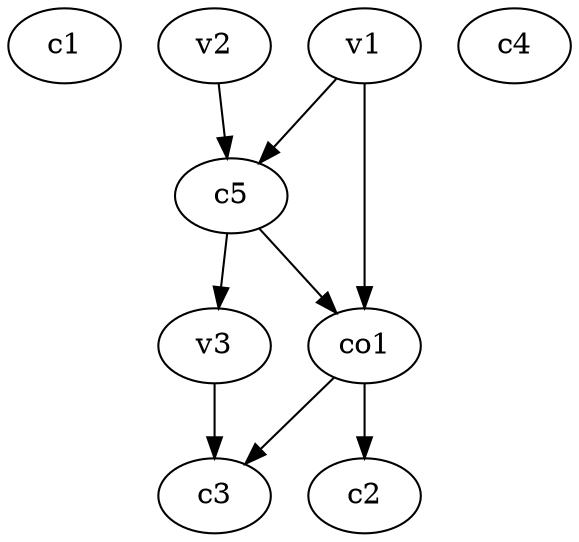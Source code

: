 strict digraph  {
c1;
c2;
c3;
c4;
c5;
v1;
v2;
v3;
co1;
c5 -> v3  [weight=1];
c5 -> co1  [weight=1];
v1 -> c5  [weight=1];
v1 -> co1  [weight=1];
v2 -> c5  [weight=1];
v3 -> c3  [weight=1];
co1 -> c2  [weight=1];
co1 -> c3  [weight=1];
}
